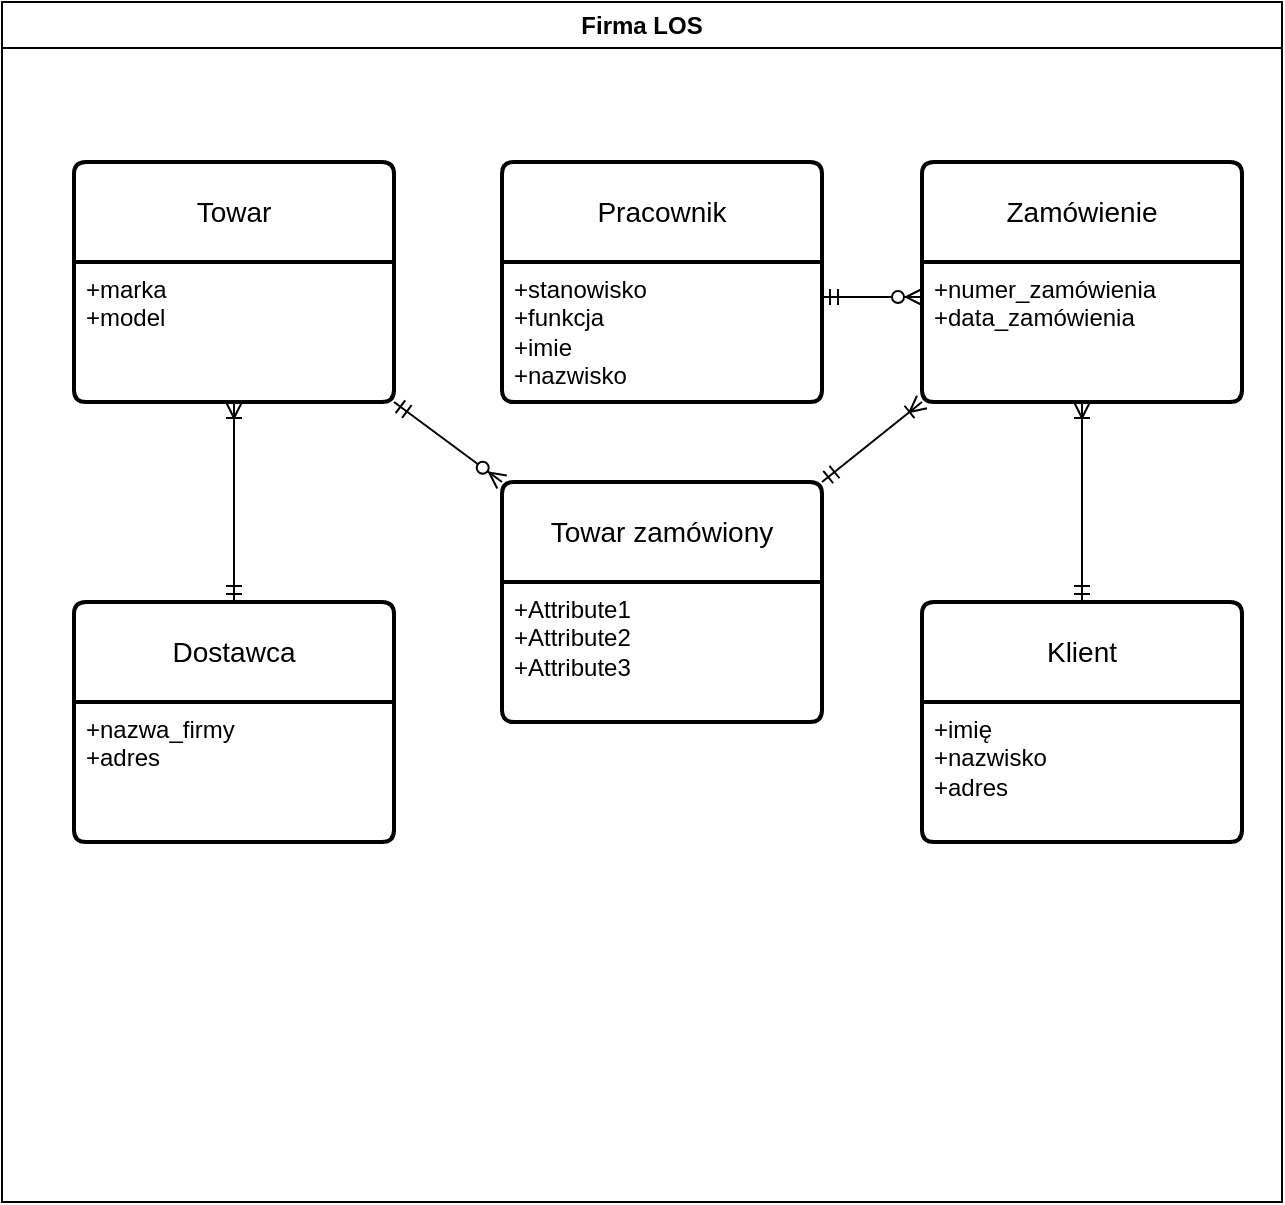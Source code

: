 <mxfile version="24.8.0">
  <diagram name="Strona-1" id="d_7YKjB2n6ffb9aCzBWr">
    <mxGraphModel dx="547" dy="651" grid="1" gridSize="10" guides="1" tooltips="1" connect="1" arrows="1" fold="1" page="1" pageScale="1" pageWidth="827" pageHeight="1169" math="0" shadow="0">
      <root>
        <mxCell id="0" />
        <mxCell id="1" parent="0" />
        <mxCell id="yivwJKhGF_lYdVaXFTyE-1" value="Firma LOS" style="swimlane;whiteSpace=wrap;html=1;" vertex="1" parent="1">
          <mxGeometry y="70" width="640" height="600" as="geometry" />
        </mxCell>
        <mxCell id="yivwJKhGF_lYdVaXFTyE-6" value="Towar" style="swimlane;childLayout=stackLayout;horizontal=1;startSize=50;horizontalStack=0;rounded=1;fontSize=14;fontStyle=0;strokeWidth=2;resizeParent=0;resizeLast=1;shadow=0;dashed=0;align=center;arcSize=4;whiteSpace=wrap;html=1;" vertex="1" parent="yivwJKhGF_lYdVaXFTyE-1">
          <mxGeometry x="36" y="80" width="160" height="120" as="geometry" />
        </mxCell>
        <mxCell id="yivwJKhGF_lYdVaXFTyE-7" value="+marka&lt;div&gt;+model&lt;/div&gt;" style="align=left;strokeColor=none;fillColor=none;spacingLeft=4;fontSize=12;verticalAlign=top;resizable=0;rotatable=0;part=1;html=1;" vertex="1" parent="yivwJKhGF_lYdVaXFTyE-6">
          <mxGeometry y="50" width="160" height="70" as="geometry" />
        </mxCell>
        <mxCell id="yivwJKhGF_lYdVaXFTyE-8" value="Klient" style="swimlane;childLayout=stackLayout;horizontal=1;startSize=50;horizontalStack=0;rounded=1;fontSize=14;fontStyle=0;strokeWidth=2;resizeParent=0;resizeLast=1;shadow=0;dashed=0;align=center;arcSize=4;whiteSpace=wrap;html=1;" vertex="1" parent="yivwJKhGF_lYdVaXFTyE-1">
          <mxGeometry x="460" y="300" width="160" height="120" as="geometry" />
        </mxCell>
        <mxCell id="yivwJKhGF_lYdVaXFTyE-9" value="+imię&lt;div&gt;+nazwisko&lt;/div&gt;&lt;div&gt;+adres&lt;/div&gt;" style="align=left;strokeColor=none;fillColor=none;spacingLeft=4;fontSize=12;verticalAlign=top;resizable=0;rotatable=0;part=1;html=1;" vertex="1" parent="yivwJKhGF_lYdVaXFTyE-8">
          <mxGeometry y="50" width="160" height="70" as="geometry" />
        </mxCell>
        <mxCell id="yivwJKhGF_lYdVaXFTyE-10" value="Zamówienie" style="swimlane;childLayout=stackLayout;horizontal=1;startSize=50;horizontalStack=0;rounded=1;fontSize=14;fontStyle=0;strokeWidth=2;resizeParent=0;resizeLast=1;shadow=0;dashed=0;align=center;arcSize=4;whiteSpace=wrap;html=1;" vertex="1" parent="yivwJKhGF_lYdVaXFTyE-1">
          <mxGeometry x="460" y="80" width="160" height="120" as="geometry" />
        </mxCell>
        <mxCell id="yivwJKhGF_lYdVaXFTyE-11" value="+numer_zamówienia&lt;div&gt;+data_zamówienia&lt;/div&gt;" style="align=left;strokeColor=none;fillColor=none;spacingLeft=4;fontSize=12;verticalAlign=top;resizable=0;rotatable=0;part=1;html=1;" vertex="1" parent="yivwJKhGF_lYdVaXFTyE-10">
          <mxGeometry y="50" width="160" height="70" as="geometry" />
        </mxCell>
        <mxCell id="yivwJKhGF_lYdVaXFTyE-12" value="Pracownik" style="swimlane;childLayout=stackLayout;horizontal=1;startSize=50;horizontalStack=0;rounded=1;fontSize=14;fontStyle=0;strokeWidth=2;resizeParent=0;resizeLast=1;shadow=0;dashed=0;align=center;arcSize=4;whiteSpace=wrap;html=1;" vertex="1" parent="yivwJKhGF_lYdVaXFTyE-1">
          <mxGeometry x="250" y="80" width="160" height="120" as="geometry" />
        </mxCell>
        <mxCell id="yivwJKhGF_lYdVaXFTyE-13" value="+stanowisko&lt;div&gt;+funkcja&lt;/div&gt;&lt;div&gt;+imie&lt;/div&gt;&lt;div&gt;+nazwisko&lt;/div&gt;" style="align=left;strokeColor=none;fillColor=none;spacingLeft=4;fontSize=12;verticalAlign=top;resizable=0;rotatable=0;part=1;html=1;" vertex="1" parent="yivwJKhGF_lYdVaXFTyE-12">
          <mxGeometry y="50" width="160" height="70" as="geometry" />
        </mxCell>
        <mxCell id="yivwJKhGF_lYdVaXFTyE-17" value="Dostawca" style="swimlane;childLayout=stackLayout;horizontal=1;startSize=50;horizontalStack=0;rounded=1;fontSize=14;fontStyle=0;strokeWidth=2;resizeParent=0;resizeLast=1;shadow=0;dashed=0;align=center;arcSize=4;whiteSpace=wrap;html=1;" vertex="1" parent="yivwJKhGF_lYdVaXFTyE-1">
          <mxGeometry x="36" y="300" width="160" height="120" as="geometry" />
        </mxCell>
        <mxCell id="yivwJKhGF_lYdVaXFTyE-18" value="+nazwa_firmy&lt;div&gt;+adres&lt;/div&gt;" style="align=left;strokeColor=none;fillColor=none;spacingLeft=4;fontSize=12;verticalAlign=top;resizable=0;rotatable=0;part=1;html=1;" vertex="1" parent="yivwJKhGF_lYdVaXFTyE-17">
          <mxGeometry y="50" width="160" height="70" as="geometry" />
        </mxCell>
        <mxCell id="yivwJKhGF_lYdVaXFTyE-19" value="" style="fontSize=12;html=1;endArrow=ERoneToMany;startArrow=ERmandOne;rounded=0;exitX=0.5;exitY=0;exitDx=0;exitDy=0;entryX=0.5;entryY=1;entryDx=0;entryDy=0;" edge="1" parent="yivwJKhGF_lYdVaXFTyE-1" source="yivwJKhGF_lYdVaXFTyE-8" target="yivwJKhGF_lYdVaXFTyE-11">
          <mxGeometry width="100" height="100" relative="1" as="geometry">
            <mxPoint x="280" y="350" as="sourcePoint" />
            <mxPoint x="490" y="230" as="targetPoint" />
          </mxGeometry>
        </mxCell>
        <mxCell id="yivwJKhGF_lYdVaXFTyE-20" value="" style="edgeStyle=entityRelationEdgeStyle;fontSize=12;html=1;endArrow=ERzeroToMany;startArrow=ERmandOne;rounded=0;entryX=0;entryY=0.25;entryDx=0;entryDy=0;exitX=1;exitY=0.25;exitDx=0;exitDy=0;" edge="1" parent="yivwJKhGF_lYdVaXFTyE-1" source="yivwJKhGF_lYdVaXFTyE-13" target="yivwJKhGF_lYdVaXFTyE-11">
          <mxGeometry width="100" height="100" relative="1" as="geometry">
            <mxPoint x="280" y="350" as="sourcePoint" />
            <mxPoint x="380" y="250" as="targetPoint" />
          </mxGeometry>
        </mxCell>
        <mxCell id="yivwJKhGF_lYdVaXFTyE-21" value="" style="fontSize=12;html=1;endArrow=ERoneToMany;startArrow=ERmandOne;rounded=0;exitX=0.5;exitY=0;exitDx=0;exitDy=0;entryX=0.5;entryY=1;entryDx=0;entryDy=0;" edge="1" parent="yivwJKhGF_lYdVaXFTyE-1" source="yivwJKhGF_lYdVaXFTyE-17" target="yivwJKhGF_lYdVaXFTyE-7">
          <mxGeometry width="100" height="100" relative="1" as="geometry">
            <mxPoint x="190" y="350" as="sourcePoint" />
            <mxPoint x="290" y="250" as="targetPoint" />
          </mxGeometry>
        </mxCell>
        <mxCell id="yivwJKhGF_lYdVaXFTyE-22" value="Towar zamówiony" style="swimlane;childLayout=stackLayout;horizontal=1;startSize=50;horizontalStack=0;rounded=1;fontSize=14;fontStyle=0;strokeWidth=2;resizeParent=0;resizeLast=1;shadow=0;dashed=0;align=center;arcSize=4;whiteSpace=wrap;html=1;" vertex="1" parent="yivwJKhGF_lYdVaXFTyE-1">
          <mxGeometry x="250" y="240" width="160" height="120" as="geometry" />
        </mxCell>
        <mxCell id="yivwJKhGF_lYdVaXFTyE-23" value="+Attribute1&#xa;+Attribute2&#xa;+Attribute3" style="align=left;strokeColor=none;fillColor=none;spacingLeft=4;fontSize=12;verticalAlign=top;resizable=0;rotatable=0;part=1;html=1;" vertex="1" parent="yivwJKhGF_lYdVaXFTyE-22">
          <mxGeometry y="50" width="160" height="70" as="geometry" />
        </mxCell>
        <mxCell id="yivwJKhGF_lYdVaXFTyE-24" value="" style="fontSize=12;html=1;endArrow=ERzeroToMany;startArrow=ERmandOne;rounded=0;exitX=1;exitY=1;exitDx=0;exitDy=0;entryX=0;entryY=0;entryDx=0;entryDy=0;" edge="1" parent="yivwJKhGF_lYdVaXFTyE-1" source="yivwJKhGF_lYdVaXFTyE-7" target="yivwJKhGF_lYdVaXFTyE-22">
          <mxGeometry width="100" height="100" relative="1" as="geometry">
            <mxPoint x="260" y="380" as="sourcePoint" />
            <mxPoint x="360" y="280" as="targetPoint" />
          </mxGeometry>
        </mxCell>
        <mxCell id="yivwJKhGF_lYdVaXFTyE-25" value="" style="fontSize=12;html=1;endArrow=ERoneToMany;startArrow=ERmandOne;rounded=0;entryX=0;entryY=1;entryDx=0;entryDy=0;exitX=1;exitY=0;exitDx=0;exitDy=0;" edge="1" parent="yivwJKhGF_lYdVaXFTyE-1" source="yivwJKhGF_lYdVaXFTyE-22" target="yivwJKhGF_lYdVaXFTyE-11">
          <mxGeometry width="100" height="100" relative="1" as="geometry">
            <mxPoint x="260" y="380" as="sourcePoint" />
            <mxPoint x="360" y="280" as="targetPoint" />
          </mxGeometry>
        </mxCell>
      </root>
    </mxGraphModel>
  </diagram>
</mxfile>
